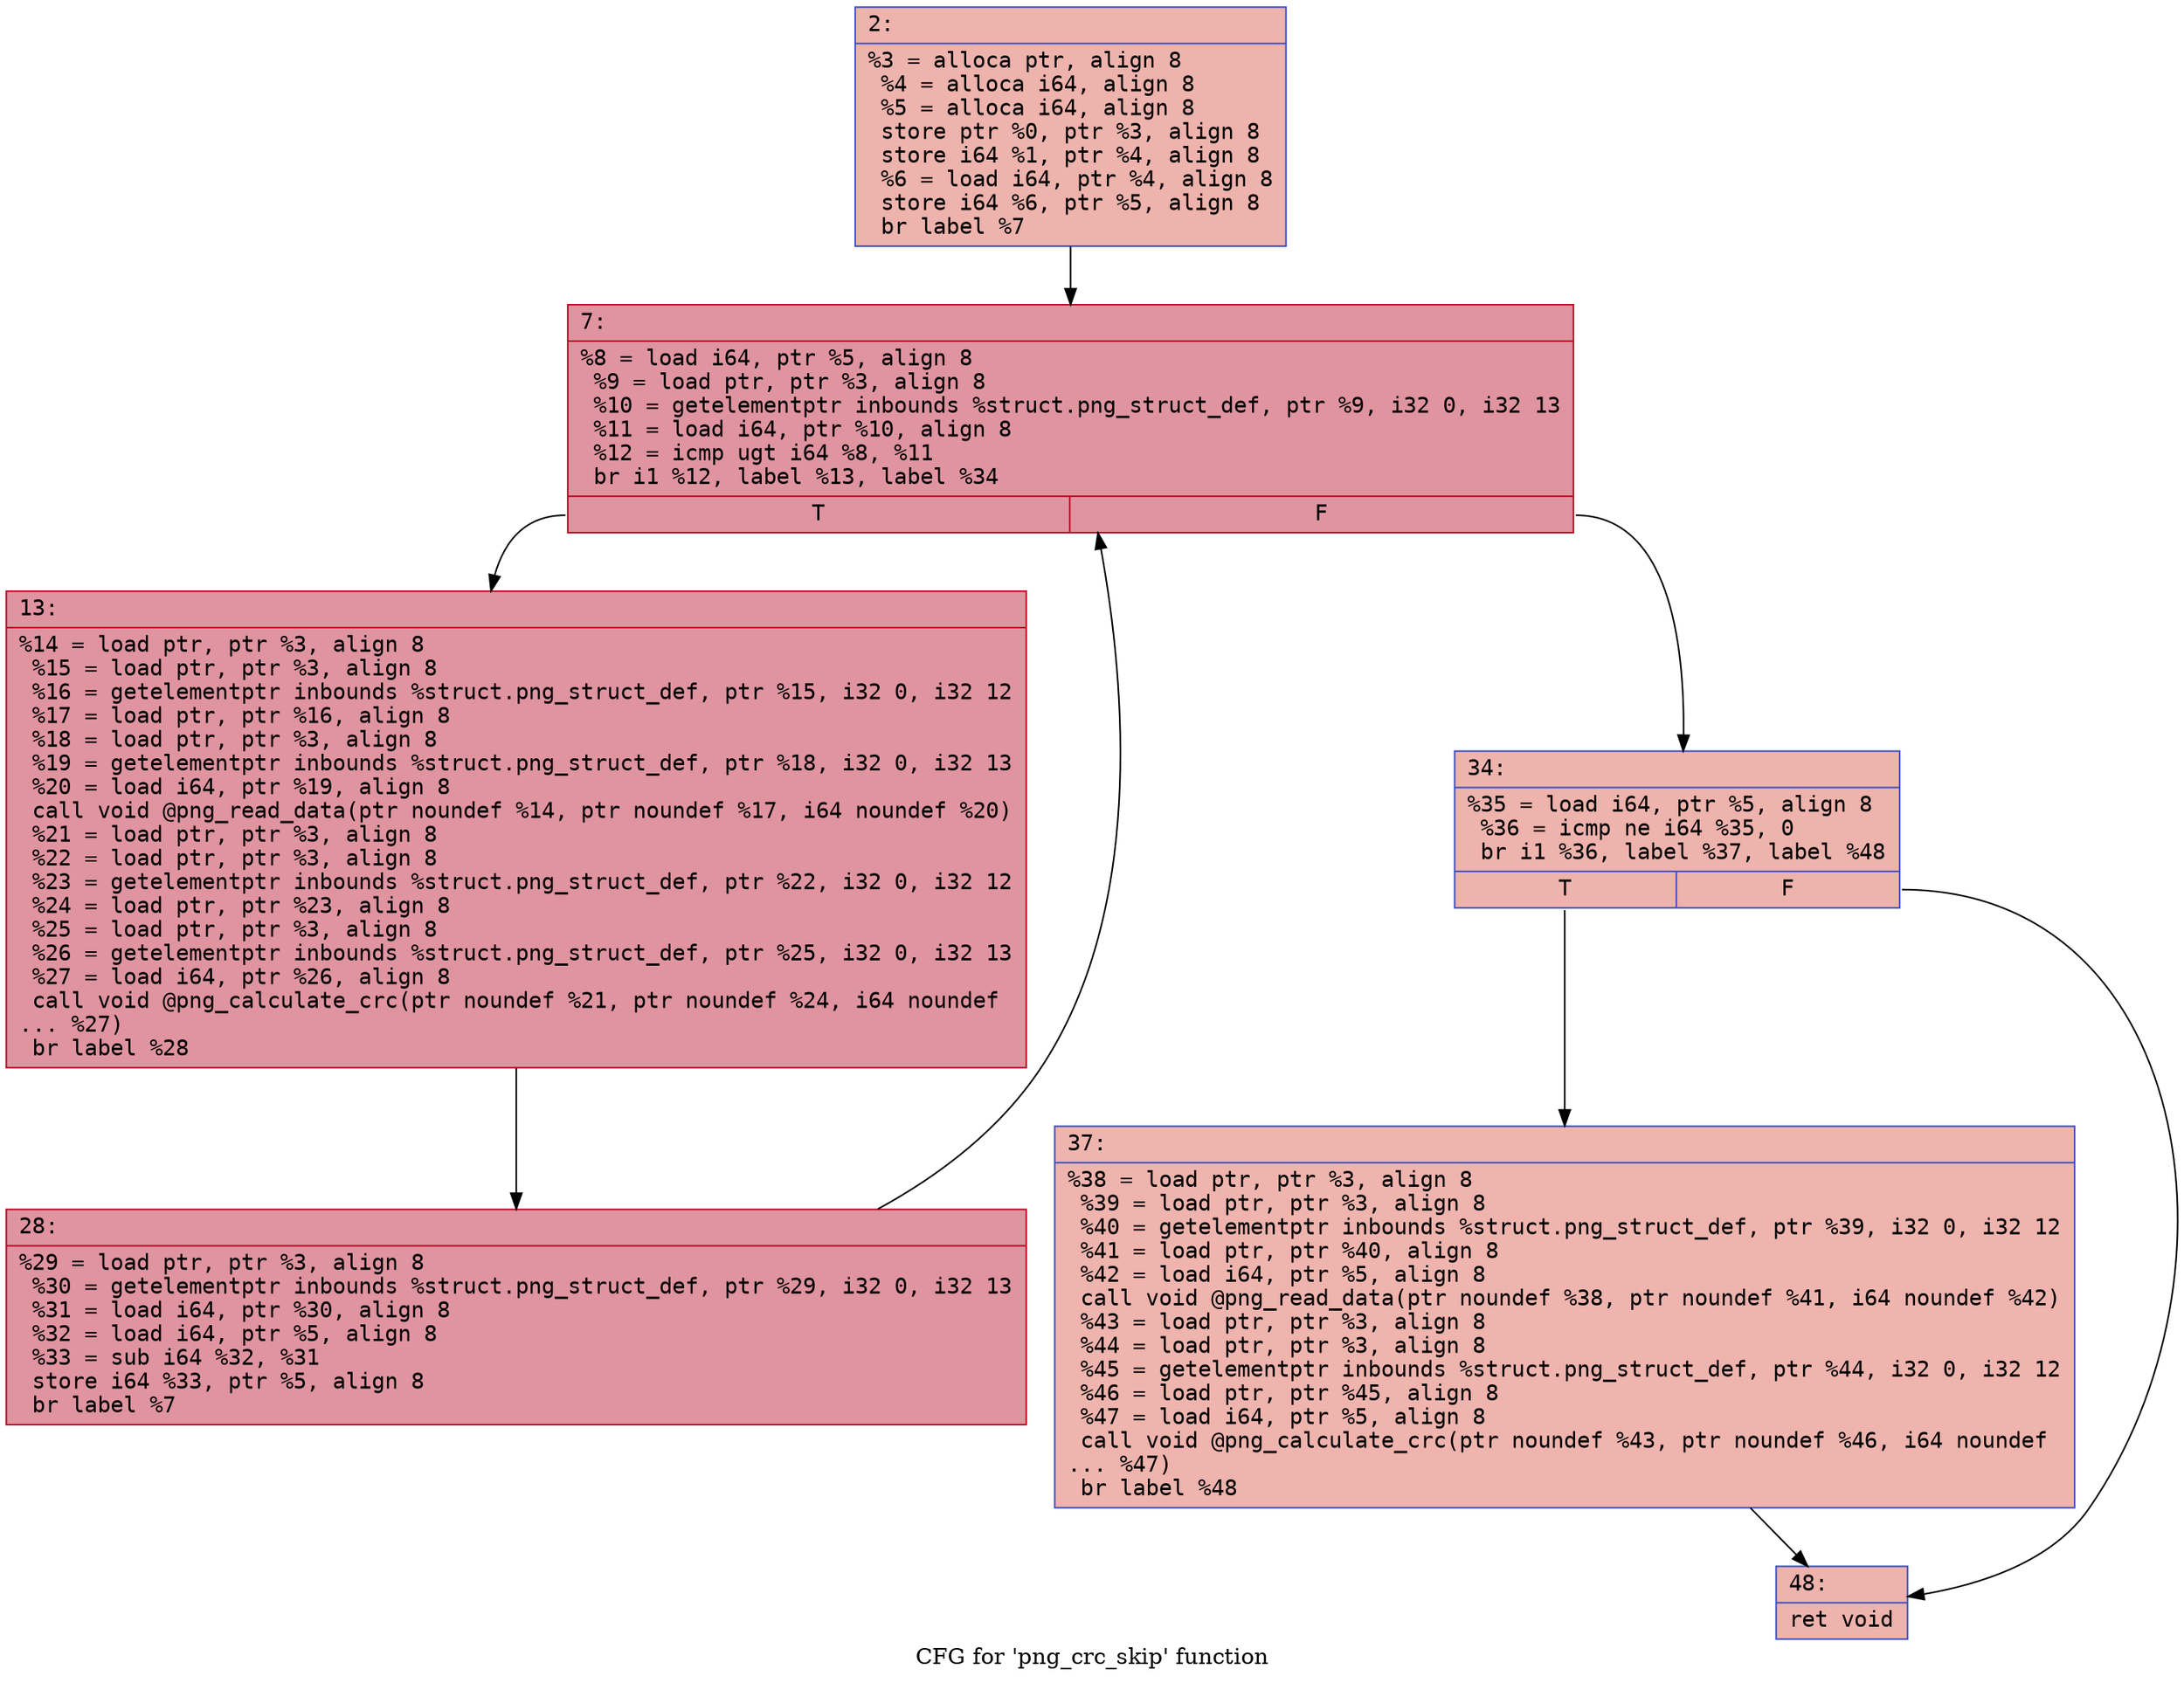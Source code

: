 digraph "CFG for 'png_crc_skip' function" {
	label="CFG for 'png_crc_skip' function";

	Node0x600001f7a260 [shape=record,color="#3d50c3ff", style=filled, fillcolor="#d6524470" fontname="Courier",label="{2:\l|  %3 = alloca ptr, align 8\l  %4 = alloca i64, align 8\l  %5 = alloca i64, align 8\l  store ptr %0, ptr %3, align 8\l  store i64 %1, ptr %4, align 8\l  %6 = load i64, ptr %4, align 8\l  store i64 %6, ptr %5, align 8\l  br label %7\l}"];
	Node0x600001f7a260 -> Node0x600001f7a2b0[tooltip="2 -> 7\nProbability 100.00%" ];
	Node0x600001f7a2b0 [shape=record,color="#b70d28ff", style=filled, fillcolor="#b70d2870" fontname="Courier",label="{7:\l|  %8 = load i64, ptr %5, align 8\l  %9 = load ptr, ptr %3, align 8\l  %10 = getelementptr inbounds %struct.png_struct_def, ptr %9, i32 0, i32 13\l  %11 = load i64, ptr %10, align 8\l  %12 = icmp ugt i64 %8, %11\l  br i1 %12, label %13, label %34\l|{<s0>T|<s1>F}}"];
	Node0x600001f7a2b0:s0 -> Node0x600001f7a300[tooltip="7 -> 13\nProbability 96.88%" ];
	Node0x600001f7a2b0:s1 -> Node0x600001f7a3a0[tooltip="7 -> 34\nProbability 3.12%" ];
	Node0x600001f7a300 [shape=record,color="#b70d28ff", style=filled, fillcolor="#b70d2870" fontname="Courier",label="{13:\l|  %14 = load ptr, ptr %3, align 8\l  %15 = load ptr, ptr %3, align 8\l  %16 = getelementptr inbounds %struct.png_struct_def, ptr %15, i32 0, i32 12\l  %17 = load ptr, ptr %16, align 8\l  %18 = load ptr, ptr %3, align 8\l  %19 = getelementptr inbounds %struct.png_struct_def, ptr %18, i32 0, i32 13\l  %20 = load i64, ptr %19, align 8\l  call void @png_read_data(ptr noundef %14, ptr noundef %17, i64 noundef %20)\l  %21 = load ptr, ptr %3, align 8\l  %22 = load ptr, ptr %3, align 8\l  %23 = getelementptr inbounds %struct.png_struct_def, ptr %22, i32 0, i32 12\l  %24 = load ptr, ptr %23, align 8\l  %25 = load ptr, ptr %3, align 8\l  %26 = getelementptr inbounds %struct.png_struct_def, ptr %25, i32 0, i32 13\l  %27 = load i64, ptr %26, align 8\l  call void @png_calculate_crc(ptr noundef %21, ptr noundef %24, i64 noundef\l... %27)\l  br label %28\l}"];
	Node0x600001f7a300 -> Node0x600001f7a350[tooltip="13 -> 28\nProbability 100.00%" ];
	Node0x600001f7a350 [shape=record,color="#b70d28ff", style=filled, fillcolor="#b70d2870" fontname="Courier",label="{28:\l|  %29 = load ptr, ptr %3, align 8\l  %30 = getelementptr inbounds %struct.png_struct_def, ptr %29, i32 0, i32 13\l  %31 = load i64, ptr %30, align 8\l  %32 = load i64, ptr %5, align 8\l  %33 = sub i64 %32, %31\l  store i64 %33, ptr %5, align 8\l  br label %7\l}"];
	Node0x600001f7a350 -> Node0x600001f7a2b0[tooltip="28 -> 7\nProbability 100.00%" ];
	Node0x600001f7a3a0 [shape=record,color="#3d50c3ff", style=filled, fillcolor="#d6524470" fontname="Courier",label="{34:\l|  %35 = load i64, ptr %5, align 8\l  %36 = icmp ne i64 %35, 0\l  br i1 %36, label %37, label %48\l|{<s0>T|<s1>F}}"];
	Node0x600001f7a3a0:s0 -> Node0x600001f7a3f0[tooltip="34 -> 37\nProbability 62.50%" ];
	Node0x600001f7a3a0:s1 -> Node0x600001f7a440[tooltip="34 -> 48\nProbability 37.50%" ];
	Node0x600001f7a3f0 [shape=record,color="#3d50c3ff", style=filled, fillcolor="#d8564670" fontname="Courier",label="{37:\l|  %38 = load ptr, ptr %3, align 8\l  %39 = load ptr, ptr %3, align 8\l  %40 = getelementptr inbounds %struct.png_struct_def, ptr %39, i32 0, i32 12\l  %41 = load ptr, ptr %40, align 8\l  %42 = load i64, ptr %5, align 8\l  call void @png_read_data(ptr noundef %38, ptr noundef %41, i64 noundef %42)\l  %43 = load ptr, ptr %3, align 8\l  %44 = load ptr, ptr %3, align 8\l  %45 = getelementptr inbounds %struct.png_struct_def, ptr %44, i32 0, i32 12\l  %46 = load ptr, ptr %45, align 8\l  %47 = load i64, ptr %5, align 8\l  call void @png_calculate_crc(ptr noundef %43, ptr noundef %46, i64 noundef\l... %47)\l  br label %48\l}"];
	Node0x600001f7a3f0 -> Node0x600001f7a440[tooltip="37 -> 48\nProbability 100.00%" ];
	Node0x600001f7a440 [shape=record,color="#3d50c3ff", style=filled, fillcolor="#d6524470" fontname="Courier",label="{48:\l|  ret void\l}"];
}
